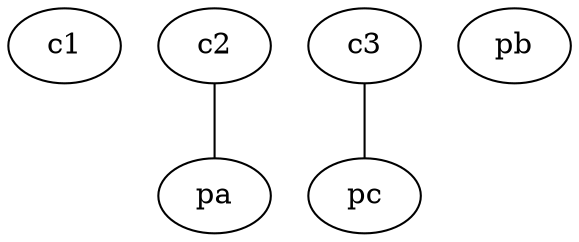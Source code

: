 strict graph "recomendações" {

  "c1"
  "c2"
  "c3"
  "pa"
  "pb"
  "pc"

  "c2" -- "pa"  [peso=1]
  "c3" -- "pc"  [peso=1]

}
